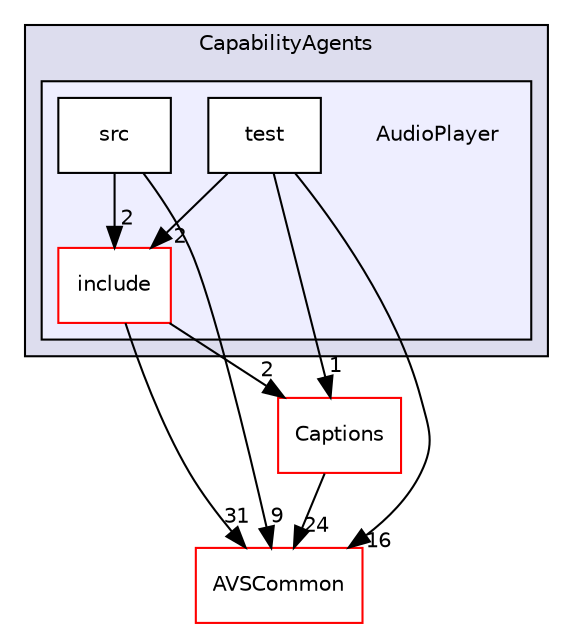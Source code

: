 digraph "/home/ANT.AMAZON.COM/womw/workplace/1.19_release/doxy/avs-device-sdk/CapabilityAgents/AudioPlayer" {
  compound=true
  node [ fontsize="10", fontname="Helvetica"];
  edge [ labelfontsize="10", labelfontname="Helvetica"];
  subgraph clusterdir_7cf910bd1d7603f12ef47ff650cec893 {
    graph [ bgcolor="#ddddee", pencolor="black", label="CapabilityAgents" fontname="Helvetica", fontsize="10", URL="dir_7cf910bd1d7603f12ef47ff650cec893.html"]
  subgraph clusterdir_9dde9d78e15cabfb8e2b222ee9474f52 {
    graph [ bgcolor="#eeeeff", pencolor="black", label="" URL="dir_9dde9d78e15cabfb8e2b222ee9474f52.html"];
    dir_9dde9d78e15cabfb8e2b222ee9474f52 [shape=plaintext label="AudioPlayer"];
    dir_0b9723c2c8bc9e838121a6fbc73cf49e [shape=box label="include" color="red" fillcolor="white" style="filled" URL="dir_0b9723c2c8bc9e838121a6fbc73cf49e.html"];
    dir_1ba0001985c9431d239bd98545ae888e [shape=box label="src" color="black" fillcolor="white" style="filled" URL="dir_1ba0001985c9431d239bd98545ae888e.html"];
    dir_af129863ad56f16d5df71d032b900cc7 [shape=box label="test" color="black" fillcolor="white" style="filled" URL="dir_af129863ad56f16d5df71d032b900cc7.html"];
  }
  }
  dir_de0e77330fd0ab33359e90b501923c8e [shape=box label="Captions" fillcolor="white" style="filled" color="red" URL="dir_de0e77330fd0ab33359e90b501923c8e.html"];
  dir_13e65effb2bde530b17b3d5eefcd0266 [shape=box label="AVSCommon" fillcolor="white" style="filled" color="red" URL="dir_13e65effb2bde530b17b3d5eefcd0266.html"];
  dir_de0e77330fd0ab33359e90b501923c8e->dir_13e65effb2bde530b17b3d5eefcd0266 [headlabel="24", labeldistance=1.5 headhref="dir_000268_000017.html"];
  dir_af129863ad56f16d5df71d032b900cc7->dir_de0e77330fd0ab33359e90b501923c8e [headlabel="1", labeldistance=1.5 headhref="dir_000195_000268.html"];
  dir_af129863ad56f16d5df71d032b900cc7->dir_13e65effb2bde530b17b3d5eefcd0266 [headlabel="16", labeldistance=1.5 headhref="dir_000195_000017.html"];
  dir_af129863ad56f16d5df71d032b900cc7->dir_0b9723c2c8bc9e838121a6fbc73cf49e [headlabel="2", labeldistance=1.5 headhref="dir_000195_000192.html"];
  dir_1ba0001985c9431d239bd98545ae888e->dir_13e65effb2bde530b17b3d5eefcd0266 [headlabel="9", labeldistance=1.5 headhref="dir_000194_000017.html"];
  dir_1ba0001985c9431d239bd98545ae888e->dir_0b9723c2c8bc9e838121a6fbc73cf49e [headlabel="2", labeldistance=1.5 headhref="dir_000194_000192.html"];
  dir_0b9723c2c8bc9e838121a6fbc73cf49e->dir_de0e77330fd0ab33359e90b501923c8e [headlabel="2", labeldistance=1.5 headhref="dir_000192_000268.html"];
  dir_0b9723c2c8bc9e838121a6fbc73cf49e->dir_13e65effb2bde530b17b3d5eefcd0266 [headlabel="31", labeldistance=1.5 headhref="dir_000192_000017.html"];
}
